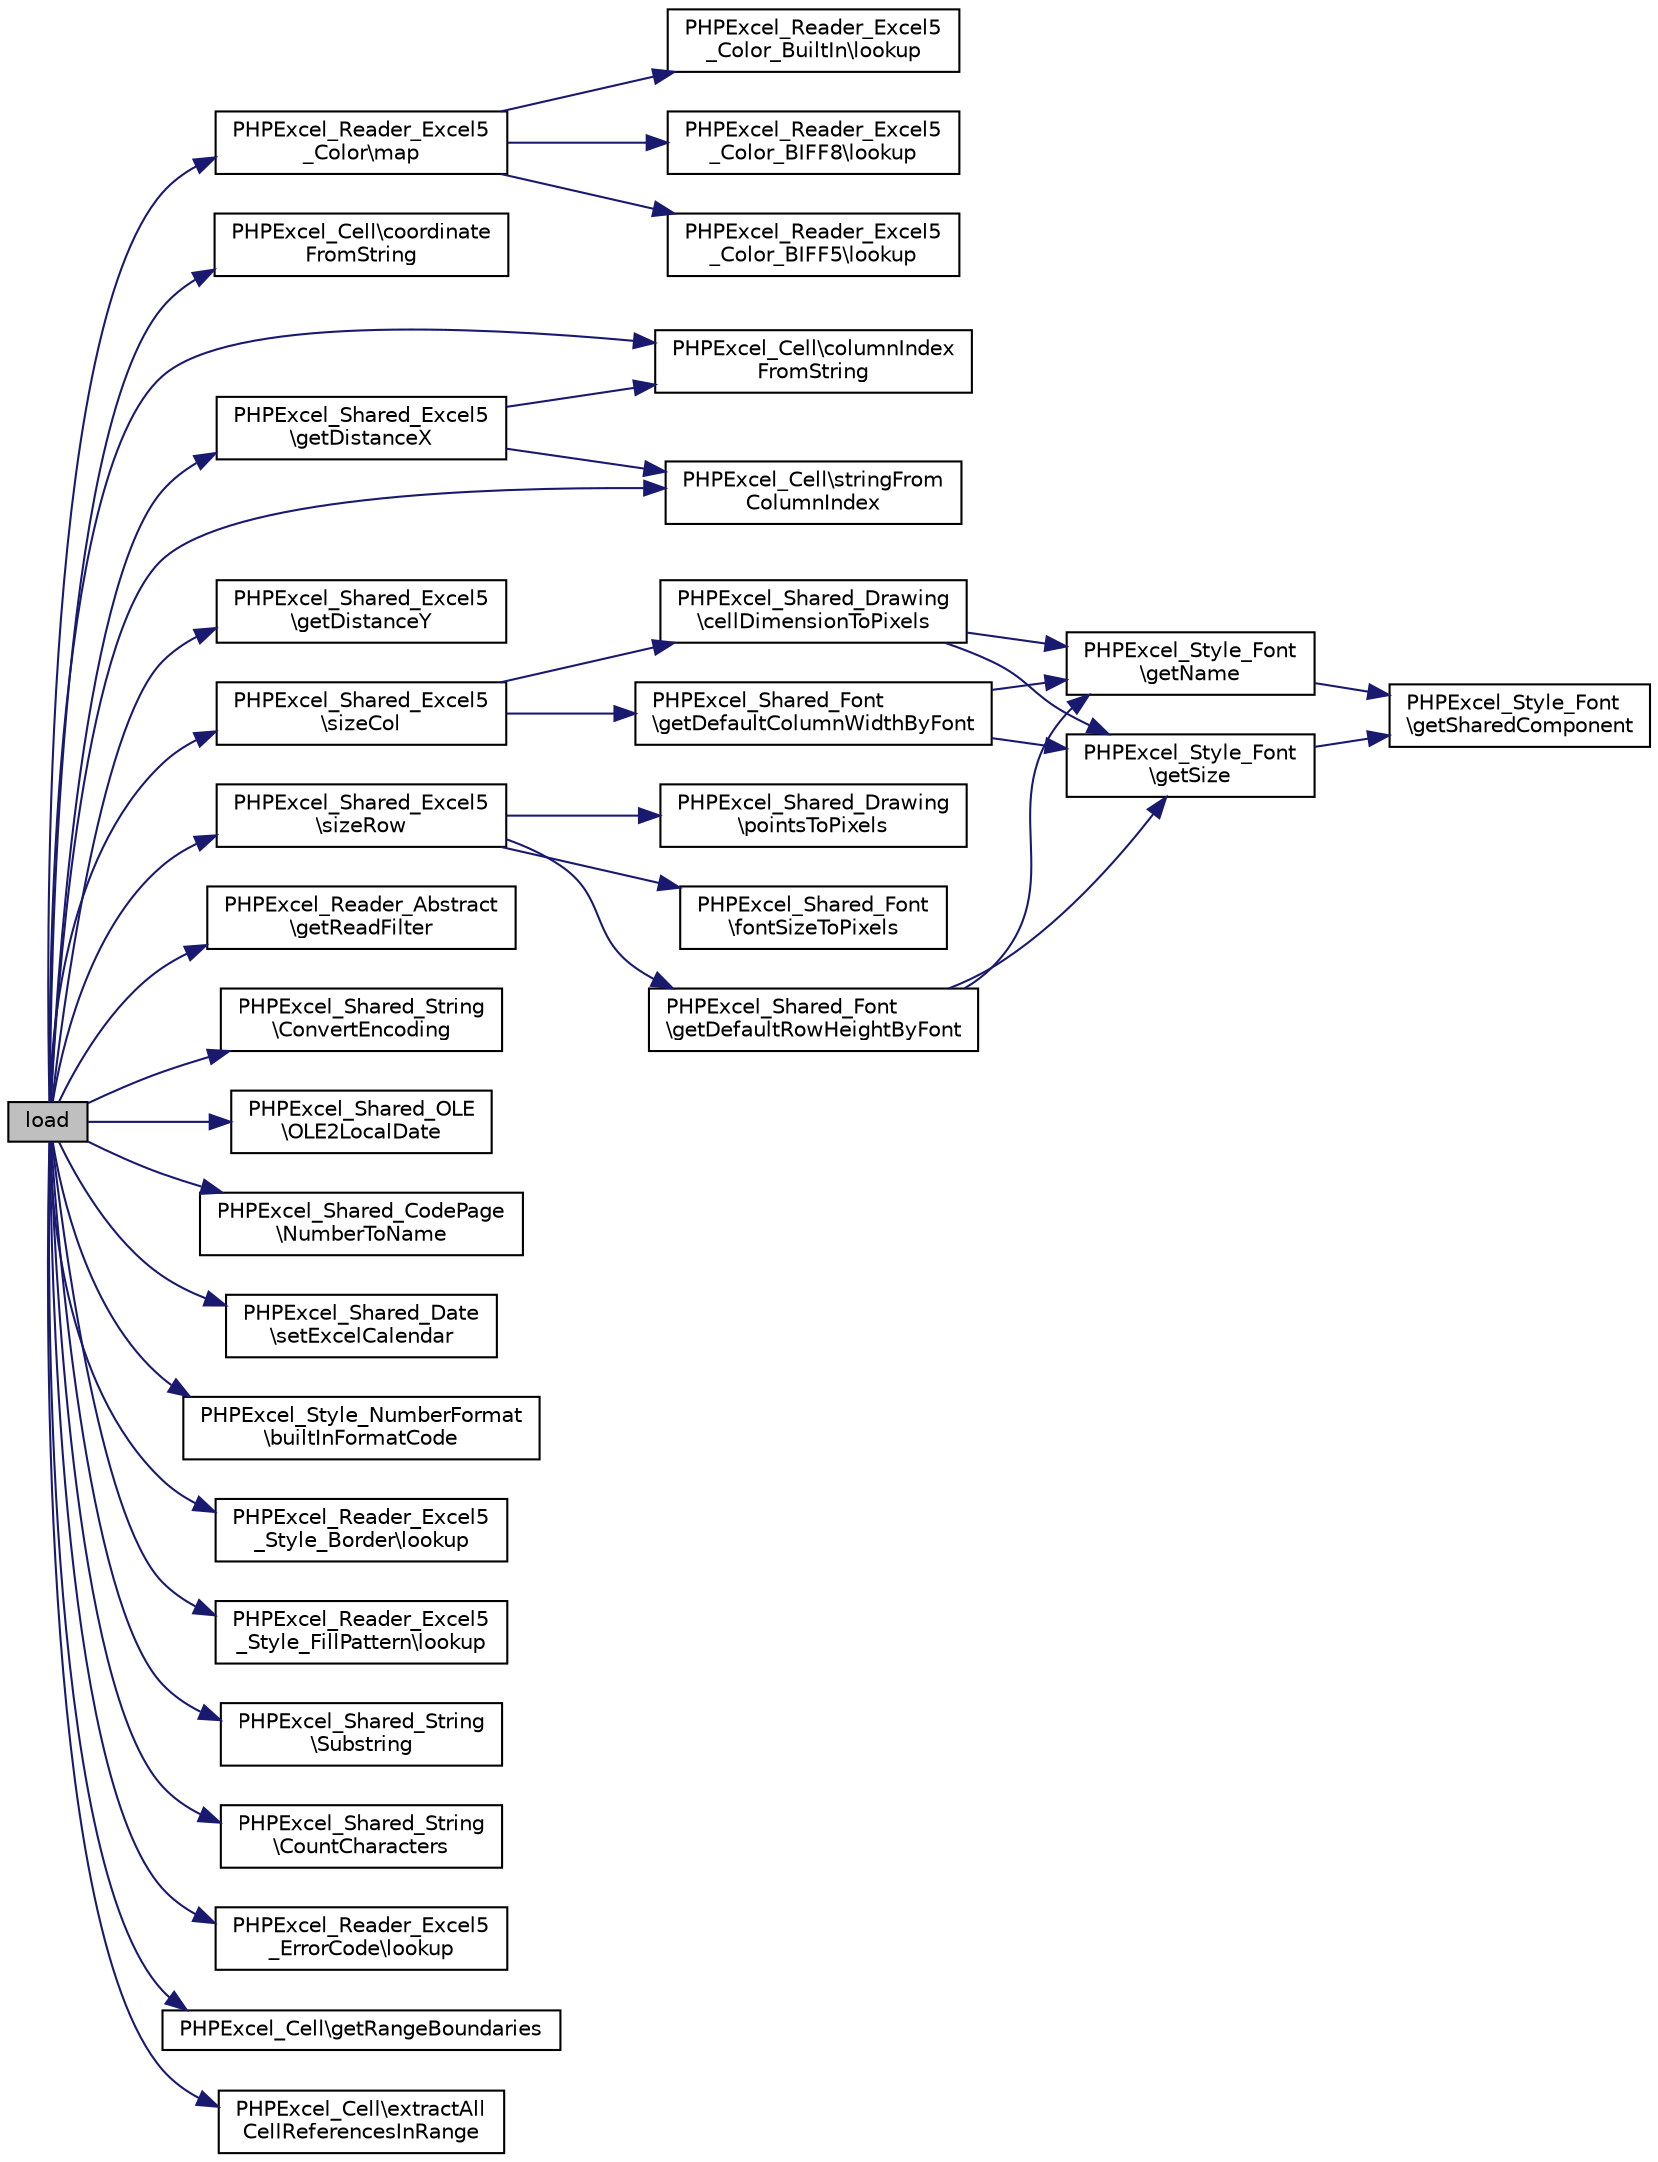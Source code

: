 digraph "load"
{
  edge [fontname="Helvetica",fontsize="10",labelfontname="Helvetica",labelfontsize="10"];
  node [fontname="Helvetica",fontsize="10",shape=record];
  rankdir="LR";
  Node15 [label="load",height=0.2,width=0.4,color="black", fillcolor="grey75", style="filled", fontcolor="black"];
  Node15 -> Node16 [color="midnightblue",fontsize="10",style="solid",fontname="Helvetica"];
  Node16 [label="PHPExcel_Reader_Excel5\l_Color\\map",height=0.2,width=0.4,color="black", fillcolor="white", style="filled",URL="$class_p_h_p_excel___reader___excel5___color.html#a40c7a812d45057b13a6b3ad70e6016dc"];
  Node16 -> Node17 [color="midnightblue",fontsize="10",style="solid",fontname="Helvetica"];
  Node17 [label="PHPExcel_Reader_Excel5\l_Color_BuiltIn\\lookup",height=0.2,width=0.4,color="black", fillcolor="white", style="filled",URL="$class_p_h_p_excel___reader___excel5___color___built_in.html#a9cc101880b3bc2f399af4e106bedf288"];
  Node16 -> Node18 [color="midnightblue",fontsize="10",style="solid",fontname="Helvetica"];
  Node18 [label="PHPExcel_Reader_Excel5\l_Color_BIFF8\\lookup",height=0.2,width=0.4,color="black", fillcolor="white", style="filled",URL="$class_p_h_p_excel___reader___excel5___color___b_i_f_f8.html#a9cc101880b3bc2f399af4e106bedf288"];
  Node16 -> Node19 [color="midnightblue",fontsize="10",style="solid",fontname="Helvetica"];
  Node19 [label="PHPExcel_Reader_Excel5\l_Color_BIFF5\\lookup",height=0.2,width=0.4,color="black", fillcolor="white", style="filled",URL="$class_p_h_p_excel___reader___excel5___color___b_i_f_f5.html#a9cc101880b3bc2f399af4e106bedf288"];
  Node15 -> Node20 [color="midnightblue",fontsize="10",style="solid",fontname="Helvetica"];
  Node20 [label="PHPExcel_Cell\\coordinate\lFromString",height=0.2,width=0.4,color="black", fillcolor="white", style="filled",URL="$class_p_h_p_excel___cell.html#a81e3469df94f7b5a1f5d9064575280a3"];
  Node15 -> Node21 [color="midnightblue",fontsize="10",style="solid",fontname="Helvetica"];
  Node21 [label="PHPExcel_Shared_Excel5\l\\getDistanceX",height=0.2,width=0.4,color="black", fillcolor="white", style="filled",URL="$class_p_h_p_excel___shared___excel5.html#a5ee17e3e96bbca1a0c2d7eebf10c4459"];
  Node21 -> Node22 [color="midnightblue",fontsize="10",style="solid",fontname="Helvetica"];
  Node22 [label="PHPExcel_Cell\\columnIndex\lFromString",height=0.2,width=0.4,color="black", fillcolor="white", style="filled",URL="$class_p_h_p_excel___cell.html#a492724422ceefe1d16ed2a8997a0a489"];
  Node21 -> Node23 [color="midnightblue",fontsize="10",style="solid",fontname="Helvetica"];
  Node23 [label="PHPExcel_Cell\\stringFrom\lColumnIndex",height=0.2,width=0.4,color="black", fillcolor="white", style="filled",URL="$class_p_h_p_excel___cell.html#ab5501b4cf2f8cd0af389ad4096fb9387"];
  Node15 -> Node24 [color="midnightblue",fontsize="10",style="solid",fontname="Helvetica"];
  Node24 [label="PHPExcel_Shared_Excel5\l\\getDistanceY",height=0.2,width=0.4,color="black", fillcolor="white", style="filled",URL="$class_p_h_p_excel___shared___excel5.html#ad52b79c955574bf77ba52e74392cee19"];
  Node15 -> Node25 [color="midnightblue",fontsize="10",style="solid",fontname="Helvetica"];
  Node25 [label="PHPExcel_Shared_Excel5\l\\sizeCol",height=0.2,width=0.4,color="black", fillcolor="white", style="filled",URL="$class_p_h_p_excel___shared___excel5.html#aa895208bc3d79044c3f48434d105484a"];
  Node25 -> Node26 [color="midnightblue",fontsize="10",style="solid",fontname="Helvetica"];
  Node26 [label="PHPExcel_Shared_Drawing\l\\cellDimensionToPixels",height=0.2,width=0.4,color="black", fillcolor="white", style="filled",URL="$class_p_h_p_excel___shared___drawing.html#ad277ad1275f65facccdb5786d244519f"];
  Node26 -> Node27 [color="midnightblue",fontsize="10",style="solid",fontname="Helvetica"];
  Node27 [label="PHPExcel_Style_Font\l\\getName",height=0.2,width=0.4,color="black", fillcolor="white", style="filled",URL="$class_p_h_p_excel___style___font.html#a3d0963e68bb313b163a73f2803c64600"];
  Node27 -> Node28 [color="midnightblue",fontsize="10",style="solid",fontname="Helvetica"];
  Node28 [label="PHPExcel_Style_Font\l\\getSharedComponent",height=0.2,width=0.4,color="black", fillcolor="white", style="filled",URL="$class_p_h_p_excel___style___font.html#a49e6e514d1dce7982e6864942bcb1f5d"];
  Node26 -> Node29 [color="midnightblue",fontsize="10",style="solid",fontname="Helvetica"];
  Node29 [label="PHPExcel_Style_Font\l\\getSize",height=0.2,width=0.4,color="black", fillcolor="white", style="filled",URL="$class_p_h_p_excel___style___font.html#a75cce10cdf81be6dc84881c28b3379b7"];
  Node29 -> Node28 [color="midnightblue",fontsize="10",style="solid",fontname="Helvetica"];
  Node25 -> Node30 [color="midnightblue",fontsize="10",style="solid",fontname="Helvetica"];
  Node30 [label="PHPExcel_Shared_Font\l\\getDefaultColumnWidthByFont",height=0.2,width=0.4,color="black", fillcolor="white", style="filled",URL="$class_p_h_p_excel___shared___font.html#abf49e61a47fd4c20528ec44cac7c3447"];
  Node30 -> Node27 [color="midnightblue",fontsize="10",style="solid",fontname="Helvetica"];
  Node30 -> Node29 [color="midnightblue",fontsize="10",style="solid",fontname="Helvetica"];
  Node15 -> Node31 [color="midnightblue",fontsize="10",style="solid",fontname="Helvetica"];
  Node31 [label="PHPExcel_Shared_Excel5\l\\sizeRow",height=0.2,width=0.4,color="black", fillcolor="white", style="filled",URL="$class_p_h_p_excel___shared___excel5.html#a920a5f25b4b102e58e59bd041c53f2cd"];
  Node31 -> Node32 [color="midnightblue",fontsize="10",style="solid",fontname="Helvetica"];
  Node32 [label="PHPExcel_Shared_Drawing\l\\pointsToPixels",height=0.2,width=0.4,color="black", fillcolor="white", style="filled",URL="$class_p_h_p_excel___shared___drawing.html#aded04525834b0b86c0c841ca1435f88a"];
  Node31 -> Node33 [color="midnightblue",fontsize="10",style="solid",fontname="Helvetica"];
  Node33 [label="PHPExcel_Shared_Font\l\\getDefaultRowHeightByFont",height=0.2,width=0.4,color="black", fillcolor="white", style="filled",URL="$class_p_h_p_excel___shared___font.html#a7fdb715cc4d872ef8b3fd2a633ff4876"];
  Node33 -> Node27 [color="midnightblue",fontsize="10",style="solid",fontname="Helvetica"];
  Node33 -> Node29 [color="midnightblue",fontsize="10",style="solid",fontname="Helvetica"];
  Node31 -> Node34 [color="midnightblue",fontsize="10",style="solid",fontname="Helvetica"];
  Node34 [label="PHPExcel_Shared_Font\l\\fontSizeToPixels",height=0.2,width=0.4,color="black", fillcolor="white", style="filled",URL="$class_p_h_p_excel___shared___font.html#a0b1206e538e39a51c4c2a029b2f70b5b"];
  Node15 -> Node35 [color="midnightblue",fontsize="10",style="solid",fontname="Helvetica"];
  Node35 [label="PHPExcel_Reader_Abstract\l\\getReadFilter",height=0.2,width=0.4,color="black", fillcolor="white", style="filled",URL="$class_p_h_p_excel___reader___abstract.html#abe90e2c64af2e5fbcd07da932986b785"];
  Node15 -> Node36 [color="midnightblue",fontsize="10",style="solid",fontname="Helvetica"];
  Node36 [label="PHPExcel_Shared_String\l\\ConvertEncoding",height=0.2,width=0.4,color="black", fillcolor="white", style="filled",URL="$class_p_h_p_excel___shared___string.html#a982b6ccf62d697bdfc42fb8c1e7b0adf"];
  Node15 -> Node37 [color="midnightblue",fontsize="10",style="solid",fontname="Helvetica"];
  Node37 [label="PHPExcel_Shared_OLE\l\\OLE2LocalDate",height=0.2,width=0.4,color="black", fillcolor="white", style="filled",URL="$class_p_h_p_excel___shared___o_l_e.html#a645d347832ab0896778a2859dd28260d"];
  Node15 -> Node38 [color="midnightblue",fontsize="10",style="solid",fontname="Helvetica"];
  Node38 [label="PHPExcel_Shared_CodePage\l\\NumberToName",height=0.2,width=0.4,color="black", fillcolor="white", style="filled",URL="$class_p_h_p_excel___shared___code_page.html#a007a14e112f906de00f117fedfe17368"];
  Node15 -> Node39 [color="midnightblue",fontsize="10",style="solid",fontname="Helvetica"];
  Node39 [label="PHPExcel_Shared_Date\l\\setExcelCalendar",height=0.2,width=0.4,color="black", fillcolor="white", style="filled",URL="$class_p_h_p_excel___shared___date.html#a5bac42c219294da328d98c1e9e2353d3"];
  Node15 -> Node40 [color="midnightblue",fontsize="10",style="solid",fontname="Helvetica"];
  Node40 [label="PHPExcel_Style_NumberFormat\l\\builtInFormatCode",height=0.2,width=0.4,color="black", fillcolor="white", style="filled",URL="$class_p_h_p_excel___style___number_format.html#a74f1b490c3c15860dd30d4b8fb2e06b6"];
  Node15 -> Node41 [color="midnightblue",fontsize="10",style="solid",fontname="Helvetica"];
  Node41 [label="PHPExcel_Reader_Excel5\l_Style_Border\\lookup",height=0.2,width=0.4,color="black", fillcolor="white", style="filled",URL="$class_p_h_p_excel___reader___excel5___style___border.html#a75e3c88c222c3d0471e2a94a2948fa7c"];
  Node15 -> Node42 [color="midnightblue",fontsize="10",style="solid",fontname="Helvetica"];
  Node42 [label="PHPExcel_Reader_Excel5\l_Style_FillPattern\\lookup",height=0.2,width=0.4,color="black", fillcolor="white", style="filled",URL="$class_p_h_p_excel___reader___excel5___style___fill_pattern.html#a75e3c88c222c3d0471e2a94a2948fa7c"];
  Node15 -> Node23 [color="midnightblue",fontsize="10",style="solid",fontname="Helvetica"];
  Node15 -> Node43 [color="midnightblue",fontsize="10",style="solid",fontname="Helvetica"];
  Node43 [label="PHPExcel_Shared_String\l\\Substring",height=0.2,width=0.4,color="black", fillcolor="white", style="filled",URL="$class_p_h_p_excel___shared___string.html#a1730a00561eccc5552cc038d1f55832a"];
  Node15 -> Node44 [color="midnightblue",fontsize="10",style="solid",fontname="Helvetica"];
  Node44 [label="PHPExcel_Shared_String\l\\CountCharacters",height=0.2,width=0.4,color="black", fillcolor="white", style="filled",URL="$class_p_h_p_excel___shared___string.html#a23824c62b6aee1f2be9c1bb05ebe5c5d"];
  Node15 -> Node45 [color="midnightblue",fontsize="10",style="solid",fontname="Helvetica"];
  Node45 [label="PHPExcel_Reader_Excel5\l_ErrorCode\\lookup",height=0.2,width=0.4,color="black", fillcolor="white", style="filled",URL="$class_p_h_p_excel___reader___excel5___error_code.html#a409d0615d5c4720bd132ec0474478bf4"];
  Node15 -> Node46 [color="midnightblue",fontsize="10",style="solid",fontname="Helvetica"];
  Node46 [label="PHPExcel_Cell\\getRangeBoundaries",height=0.2,width=0.4,color="black", fillcolor="white", style="filled",URL="$class_p_h_p_excel___cell.html#a699c75dfe37716a62f397a263ef8b4c0"];
  Node15 -> Node47 [color="midnightblue",fontsize="10",style="solid",fontname="Helvetica"];
  Node47 [label="PHPExcel_Cell\\extractAll\lCellReferencesInRange",height=0.2,width=0.4,color="black", fillcolor="white", style="filled",URL="$class_p_h_p_excel___cell.html#a63dc6fc782cd5373ee465863213dabdb"];
  Node15 -> Node22 [color="midnightblue",fontsize="10",style="solid",fontname="Helvetica"];
}
